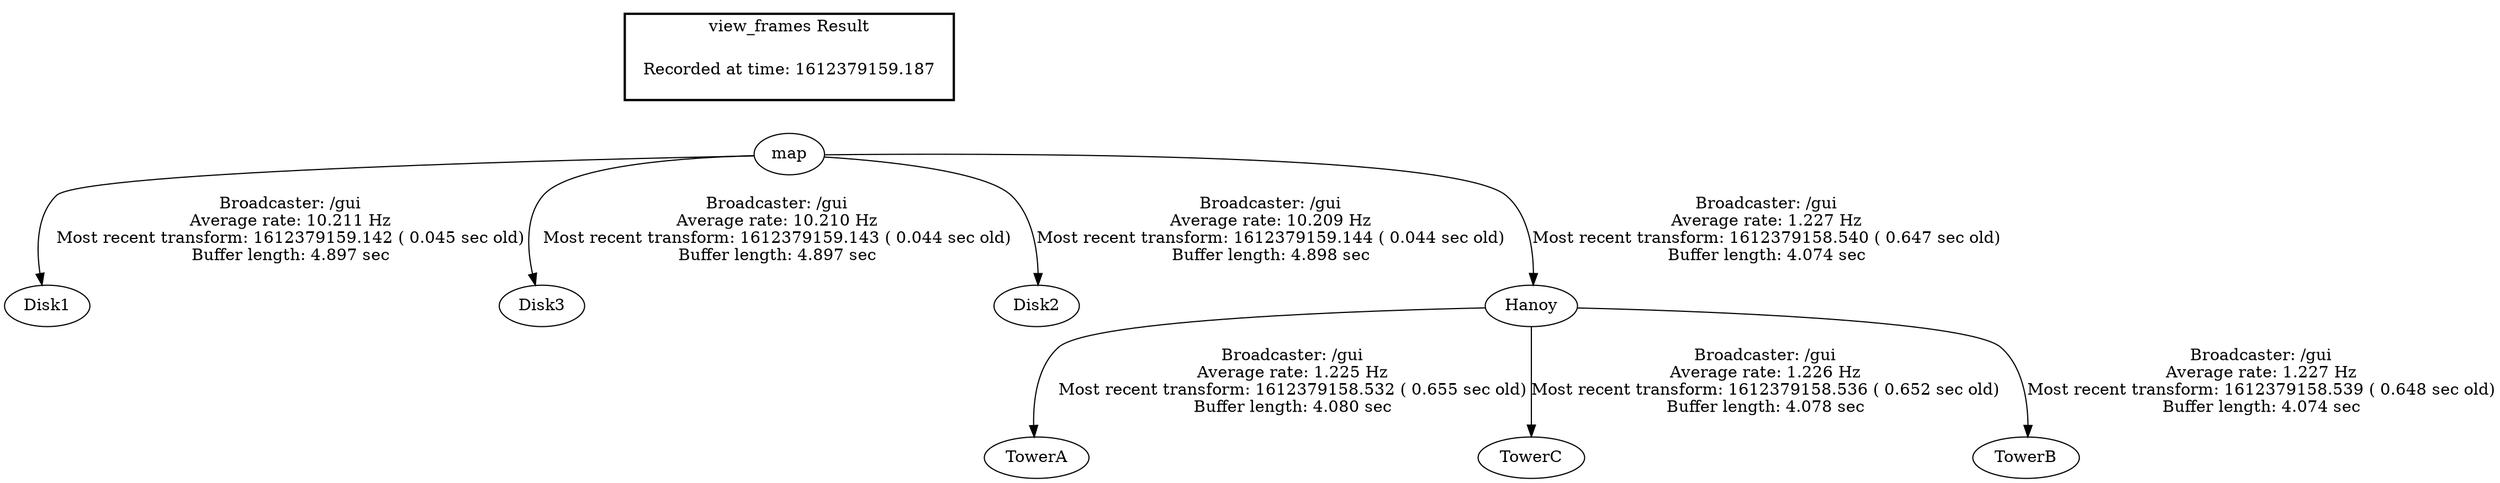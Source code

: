 digraph G {
"map" -> "Disk1"[label="Broadcaster: /gui\nAverage rate: 10.211 Hz\nMost recent transform: 1612379159.142 ( 0.045 sec old)\nBuffer length: 4.897 sec\n"];
"map" -> "Disk3"[label="Broadcaster: /gui\nAverage rate: 10.210 Hz\nMost recent transform: 1612379159.143 ( 0.044 sec old)\nBuffer length: 4.897 sec\n"];
"map" -> "Disk2"[label="Broadcaster: /gui\nAverage rate: 10.209 Hz\nMost recent transform: 1612379159.144 ( 0.044 sec old)\nBuffer length: 4.898 sec\n"];
"Hanoy" -> "TowerA"[label="Broadcaster: /gui\nAverage rate: 1.225 Hz\nMost recent transform: 1612379158.532 ( 0.655 sec old)\nBuffer length: 4.080 sec\n"];
"map" -> "Hanoy"[label="Broadcaster: /gui\nAverage rate: 1.227 Hz\nMost recent transform: 1612379158.540 ( 0.647 sec old)\nBuffer length: 4.074 sec\n"];
"Hanoy" -> "TowerC"[label="Broadcaster: /gui\nAverage rate: 1.226 Hz\nMost recent transform: 1612379158.536 ( 0.652 sec old)\nBuffer length: 4.078 sec\n"];
"Hanoy" -> "TowerB"[label="Broadcaster: /gui\nAverage rate: 1.227 Hz\nMost recent transform: 1612379158.539 ( 0.648 sec old)\nBuffer length: 4.074 sec\n"];
edge [style=invis];
 subgraph cluster_legend { style=bold; color=black; label ="view_frames Result";
"Recorded at time: 1612379159.187"[ shape=plaintext ] ;
 }->"map";
}